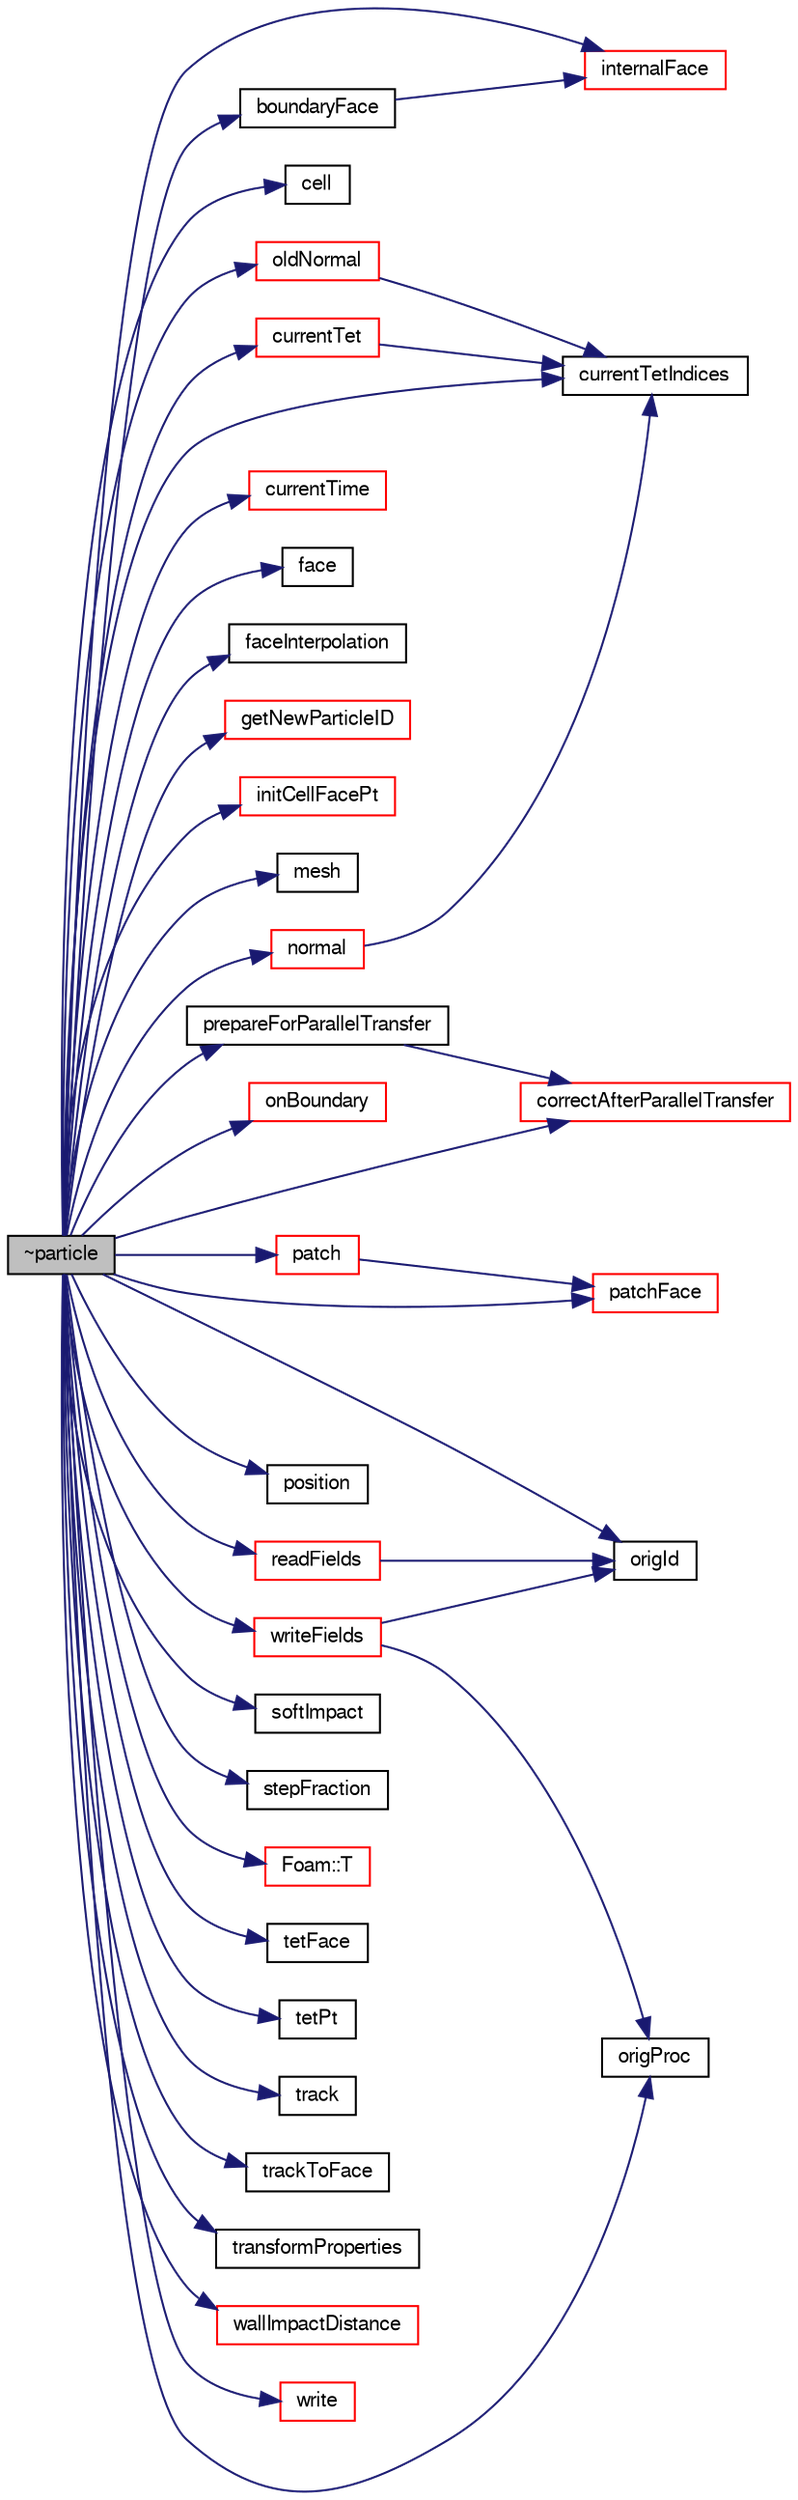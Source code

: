 digraph "~particle"
{
  bgcolor="transparent";
  edge [fontname="FreeSans",fontsize="10",labelfontname="FreeSans",labelfontsize="10"];
  node [fontname="FreeSans",fontsize="10",shape=record];
  rankdir="LR";
  Node63 [label="~particle",height=0.2,width=0.4,color="black", fillcolor="grey75", style="filled", fontcolor="black"];
  Node63 -> Node64 [color="midnightblue",fontsize="10",style="solid",fontname="FreeSans"];
  Node64 [label="boundaryFace",height=0.2,width=0.4,color="black",URL="$a23586.html#af95d8768549050f5e2de76252cf7c805",tooltip="Is this global face a boundary face? "];
  Node64 -> Node65 [color="midnightblue",fontsize="10",style="solid",fontname="FreeSans"];
  Node65 [label="internalFace",height=0.2,width=0.4,color="red",URL="$a23586.html#ad32725f4edda12a11549ed7f6581bbab",tooltip="Is this global face an internal face? "];
  Node63 -> Node68 [color="midnightblue",fontsize="10",style="solid",fontname="FreeSans"];
  Node68 [label="cell",height=0.2,width=0.4,color="black",URL="$a23586.html#a76af53d350b5d41cf5fce540cb6cd06a",tooltip="Return current cell particle is in. "];
  Node63 -> Node69 [color="midnightblue",fontsize="10",style="solid",fontname="FreeSans"];
  Node69 [label="correctAfterParallelTransfer",height=0.2,width=0.4,color="red",URL="$a23586.html#abf3eaa39fbf239fede9c5c4af58c851d",tooltip="Convert processor patch addressing to the global equivalents. "];
  Node63 -> Node87 [color="midnightblue",fontsize="10",style="solid",fontname="FreeSans"];
  Node87 [label="currentTet",height=0.2,width=0.4,color="red",URL="$a23586.html#a92dfe2573db5f1757b382eb60ee35c4e",tooltip="Return the geometry of the current tet that the. "];
  Node87 -> Node88 [color="midnightblue",fontsize="10",style="solid",fontname="FreeSans"];
  Node88 [label="currentTetIndices",height=0.2,width=0.4,color="black",URL="$a23586.html#a360ad76fdc064a5838a79ed20164f1f2",tooltip="Return the indices of the current tet that the. "];
  Node63 -> Node88 [color="midnightblue",fontsize="10",style="solid",fontname="FreeSans"];
  Node63 -> Node152 [color="midnightblue",fontsize="10",style="solid",fontname="FreeSans"];
  Node152 [label="currentTime",height=0.2,width=0.4,color="red",URL="$a23586.html#ae1399e0ea4402c04e7885e6544a2b416",tooltip="Return the particle current time. "];
  Node63 -> Node156 [color="midnightblue",fontsize="10",style="solid",fontname="FreeSans"];
  Node156 [label="face",height=0.2,width=0.4,color="black",URL="$a23586.html#af57761ce2dadfb64ee4c1c62cd990d38",tooltip="Return current face particle is on otherwise -1. "];
  Node63 -> Node157 [color="midnightblue",fontsize="10",style="solid",fontname="FreeSans"];
  Node157 [label="faceInterpolation",height=0.2,width=0.4,color="black",URL="$a23586.html#ad00dcf73a62f0c850b361f01bcd366db",tooltip="Return the index of the face to be used in the interpolation. "];
  Node63 -> Node158 [color="midnightblue",fontsize="10",style="solid",fontname="FreeSans"];
  Node158 [label="getNewParticleID",height=0.2,width=0.4,color="red",URL="$a23586.html#ab4a6309516e3bbda1371d819fe3d39ad",tooltip="Get unique particle creation id. "];
  Node63 -> Node159 [color="midnightblue",fontsize="10",style="solid",fontname="FreeSans"];
  Node159 [label="initCellFacePt",height=0.2,width=0.4,color="red",URL="$a23586.html#aa756fad8be2d54822084afae771a1170",tooltip="Check the stored cell value (setting if necessary) and. "];
  Node63 -> Node65 [color="midnightblue",fontsize="10",style="solid",fontname="FreeSans"];
  Node63 -> Node251 [color="midnightblue",fontsize="10",style="solid",fontname="FreeSans"];
  Node251 [label="mesh",height=0.2,width=0.4,color="black",URL="$a23586.html#a458b970a506d9f4c727dae3f97d98e2a",tooltip="Return the mesh database. "];
  Node63 -> Node252 [color="midnightblue",fontsize="10",style="solid",fontname="FreeSans"];
  Node252 [label="normal",height=0.2,width=0.4,color="red",URL="$a23586.html#ad626ef30cf97c5bcf2b81d102ad70096",tooltip="Return the normal of the tri on tetFaceI_ for the. "];
  Node252 -> Node88 [color="midnightblue",fontsize="10",style="solid",fontname="FreeSans"];
  Node63 -> Node253 [color="midnightblue",fontsize="10",style="solid",fontname="FreeSans"];
  Node253 [label="oldNormal",height=0.2,width=0.4,color="red",URL="$a23586.html#a103a5d52bb7895466021f23678821b40",tooltip="Return the normal of the tri on tetFaceI_ for the. "];
  Node253 -> Node88 [color="midnightblue",fontsize="10",style="solid",fontname="FreeSans"];
  Node63 -> Node506 [color="midnightblue",fontsize="10",style="solid",fontname="FreeSans"];
  Node506 [label="onBoundary",height=0.2,width=0.4,color="red",URL="$a23586.html#a07a8bb416d63ff1cc9b252c0c74cda13",tooltip="Is the particle on the boundary/(or outside the domain)? "];
  Node63 -> Node507 [color="midnightblue",fontsize="10",style="solid",fontname="FreeSans"];
  Node507 [label="origId",height=0.2,width=0.4,color="black",URL="$a23586.html#ae017f18cdfc2b47ba85f5e3d39e70315",tooltip="Return const access to the particle id on originating processor. "];
  Node63 -> Node508 [color="midnightblue",fontsize="10",style="solid",fontname="FreeSans"];
  Node508 [label="origProc",height=0.2,width=0.4,color="black",URL="$a23586.html#a14252a0bf251bcd180a3c0b130a7f11b",tooltip="Return const access to the originating processor id. "];
  Node63 -> Node509 [color="midnightblue",fontsize="10",style="solid",fontname="FreeSans"];
  Node509 [label="patch",height=0.2,width=0.4,color="red",URL="$a23586.html#a07c152eaf9d123378fbddbd97dd7d2e0",tooltip="Which patch is particle on. "];
  Node509 -> Node521 [color="midnightblue",fontsize="10",style="solid",fontname="FreeSans"];
  Node521 [label="patchFace",height=0.2,width=0.4,color="red",URL="$a23586.html#afb6018fb99c42d7c1c52ececafe275c4",tooltip="Which face of this patch is this particle on. "];
  Node63 -> Node521 [color="midnightblue",fontsize="10",style="solid",fontname="FreeSans"];
  Node63 -> Node522 [color="midnightblue",fontsize="10",style="solid",fontname="FreeSans"];
  Node522 [label="position",height=0.2,width=0.4,color="black",URL="$a23586.html#aec20ad6ba1a80369ac11240fe4b9360e",tooltip="Return current particle position. "];
  Node63 -> Node523 [color="midnightblue",fontsize="10",style="solid",fontname="FreeSans"];
  Node523 [label="prepareForParallelTransfer",height=0.2,width=0.4,color="black",URL="$a23586.html#a2de7dce05c89414a009ee3b42ef429fb",tooltip="Convert global addressing to the processor patch. "];
  Node523 -> Node69 [color="midnightblue",fontsize="10",style="solid",fontname="FreeSans"];
  Node63 -> Node524 [color="midnightblue",fontsize="10",style="solid",fontname="FreeSans"];
  Node524 [label="readFields",height=0.2,width=0.4,color="red",URL="$a23586.html#ae1118a08fed2fe58c47d9142f0f131af",tooltip="Read the fields associated with the owner cloud. "];
  Node524 -> Node507 [color="midnightblue",fontsize="10",style="solid",fontname="FreeSans"];
  Node63 -> Node528 [color="midnightblue",fontsize="10",style="solid",fontname="FreeSans"];
  Node528 [label="softImpact",height=0.2,width=0.4,color="black",URL="$a23586.html#a5212cf13ae3c47769e716af96a36a8b4",tooltip="Return the impact model to be used, soft or hard (default). "];
  Node63 -> Node529 [color="midnightblue",fontsize="10",style="solid",fontname="FreeSans"];
  Node529 [label="stepFraction",height=0.2,width=0.4,color="black",URL="$a23586.html#a5fbedea62176afaad79bf9bf32578d35",tooltip="Return the fraction of time-step completed. "];
  Node63 -> Node194 [color="midnightblue",fontsize="10",style="solid",fontname="FreeSans"];
  Node194 [label="Foam::T",height=0.2,width=0.4,color="red",URL="$a21124.html#ae57fda0abb14bb0944947c463c6e09d4"];
  Node63 -> Node530 [color="midnightblue",fontsize="10",style="solid",fontname="FreeSans"];
  Node530 [label="tetFace",height=0.2,width=0.4,color="black",URL="$a23586.html#ad3d4f882f7a269830f27a075583348d6",tooltip="Return current tet face particle is in. "];
  Node63 -> Node531 [color="midnightblue",fontsize="10",style="solid",fontname="FreeSans"];
  Node531 [label="tetPt",height=0.2,width=0.4,color="black",URL="$a23586.html#a5fdba4fde37ebaad28b0533896e821de",tooltip="Return current tet face particle is in. "];
  Node63 -> Node532 [color="midnightblue",fontsize="10",style="solid",fontname="FreeSans"];
  Node532 [label="track",height=0.2,width=0.4,color="black",URL="$a23586.html#a472df370cfa5177280dbbff14b332c88",tooltip="Track particle to end of trajectory. "];
  Node63 -> Node533 [color="midnightblue",fontsize="10",style="solid",fontname="FreeSans"];
  Node533 [label="trackToFace",height=0.2,width=0.4,color="black",URL="$a23586.html#aabb055127a8bfdd7c92b88d0697ae8d1",tooltip="Track particle to a given position and returns 1.0 if the. "];
  Node63 -> Node534 [color="midnightblue",fontsize="10",style="solid",fontname="FreeSans"];
  Node534 [label="transformProperties",height=0.2,width=0.4,color="black",URL="$a23586.html#a021e6438cfdab7a29053eb812cda8ea3",tooltip="Transform the physical properties of the particle. "];
  Node63 -> Node535 [color="midnightblue",fontsize="10",style="solid",fontname="FreeSans"];
  Node535 [label="wallImpactDistance",height=0.2,width=0.4,color="red",URL="$a23586.html#ac5056b7935987d250b180043ff9665fc",tooltip="The nearest distance to a wall that. "];
  Node63 -> Node536 [color="midnightblue",fontsize="10",style="solid",fontname="FreeSans"];
  Node536 [label="write",height=0.2,width=0.4,color="red",URL="$a23586.html#a60fb078e782ce6c02487ba12055d8f16",tooltip="Write the particle data. "];
  Node63 -> Node540 [color="midnightblue",fontsize="10",style="solid",fontname="FreeSans"];
  Node540 [label="writeFields",height=0.2,width=0.4,color="red",URL="$a23586.html#a906eddb9c2a5710c531a5a57276cc18e",tooltip="Write the fields associated with the owner cloud. "];
  Node540 -> Node508 [color="midnightblue",fontsize="10",style="solid",fontname="FreeSans"];
  Node540 -> Node507 [color="midnightblue",fontsize="10",style="solid",fontname="FreeSans"];
}
